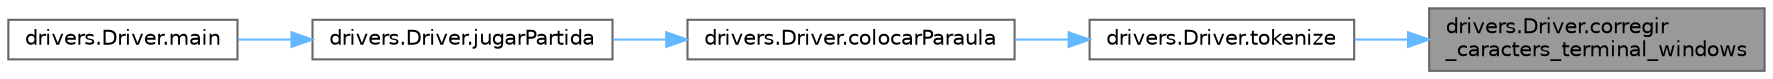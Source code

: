digraph "drivers.Driver.corregir_caracters_terminal_windows"
{
 // INTERACTIVE_SVG=YES
 // LATEX_PDF_SIZE
  bgcolor="transparent";
  edge [fontname=Helvetica,fontsize=10,labelfontname=Helvetica,labelfontsize=10];
  node [fontname=Helvetica,fontsize=10,shape=box,height=0.2,width=0.4];
  rankdir="RL";
  Node1 [id="Node000001",label="drivers.Driver.corregir\l_caracters_terminal_windows",height=0.2,width=0.4,color="gray40", fillcolor="grey60", style="filled", fontcolor="black",tooltip="Donat un text entrat per terminal, és possible que el charSet de la consola no reconegui correctament..."];
  Node1 -> Node2 [id="edge1_Node000001_Node000002",dir="back",color="steelblue1",style="solid",tooltip=" "];
  Node2 [id="Node000002",label="drivers.Driver.tokenize",height=0.2,width=0.4,color="grey40", fillcolor="white", style="filled",URL="$classdrivers_1_1_driver.html#a0ebb5e3010ea1f086dc4fd28df56ae54",tooltip="Genera una llista amb les lletres i dígrafs del paràmetre."];
  Node2 -> Node3 [id="edge2_Node000002_Node000003",dir="back",color="steelblue1",style="solid",tooltip=" "];
  Node3 [id="Node000003",label="drivers.Driver.colocarParaula",height=0.2,width=0.4,color="grey40", fillcolor="white", style="filled",URL="$classdrivers_1_1_driver.html#a2e8cde796339c2db37f3e7332bf695ea",tooltip="Col·loca una paraula al taulell."];
  Node3 -> Node4 [id="edge3_Node000003_Node000004",dir="back",color="steelblue1",style="solid",tooltip=" "];
  Node4 [id="Node000004",label="drivers.Driver.jugarPartida",height=0.2,width=0.4,color="grey40", fillcolor="white", style="filled",URL="$classdrivers_1_1_driver.html#a13e38153634507d9ad6e24cb267237b9",tooltip="Juga una partida."];
  Node4 -> Node5 [id="edge4_Node000004_Node000005",dir="back",color="steelblue1",style="solid",tooltip=" "];
  Node5 [id="Node000005",label="drivers.Driver.main",height=0.2,width=0.4,color="grey40", fillcolor="white", style="filled",URL="$classdrivers_1_1_driver.html#a3f94ce3595725e82b34c92548e071d04",tooltip="Inici del driver."];
}
